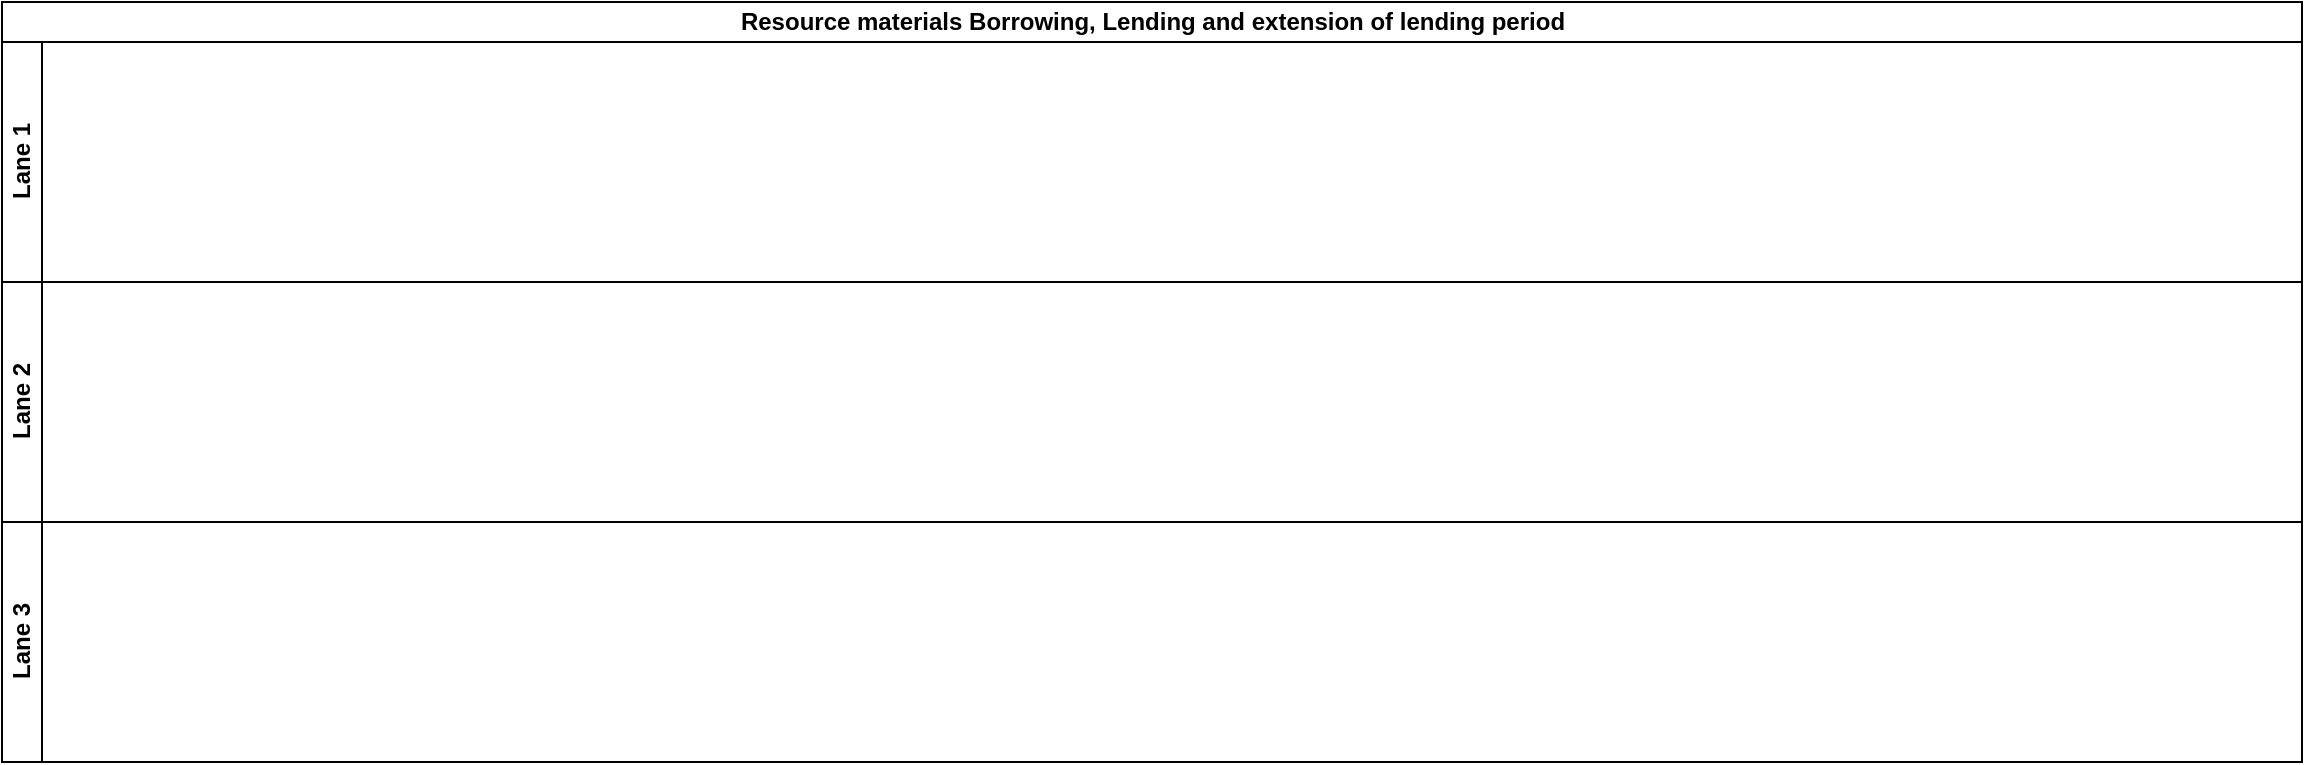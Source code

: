 <mxfile version="13.7.7" type="github">
  <diagram id="f9QSlEW5APFrY96Uyd0a" name="Page-1">
    <mxGraphModel dx="910" dy="487" grid="1" gridSize="10" guides="1" tooltips="1" connect="1" arrows="1" fold="1" page="1" pageScale="1" pageWidth="1169" pageHeight="827" math="0" shadow="0">
      <root>
        <mxCell id="0" />
        <mxCell id="1" parent="0" />
        <mxCell id="D-7HIj5U4nCGuaE3b1Ya-1" value="Resource materials Borrowing, Lending and extension of lending period" style="swimlane;html=1;childLayout=stackLayout;resizeParent=1;resizeParentMax=0;horizontal=1;startSize=20;horizontalStack=0;" vertex="1" parent="1">
          <mxGeometry x="10" y="10" width="1150" height="380" as="geometry" />
        </mxCell>
        <mxCell id="D-7HIj5U4nCGuaE3b1Ya-2" value="Lane 1" style="swimlane;html=1;startSize=20;horizontal=0;" vertex="1" parent="D-7HIj5U4nCGuaE3b1Ya-1">
          <mxGeometry y="20" width="1150" height="120" as="geometry" />
        </mxCell>
        <mxCell id="D-7HIj5U4nCGuaE3b1Ya-3" value="Lane 2" style="swimlane;html=1;startSize=20;horizontal=0;" vertex="1" parent="D-7HIj5U4nCGuaE3b1Ya-1">
          <mxGeometry y="140" width="1150" height="120" as="geometry" />
        </mxCell>
        <mxCell id="D-7HIj5U4nCGuaE3b1Ya-4" value="Lane 3" style="swimlane;html=1;startSize=20;horizontal=0;" vertex="1" parent="D-7HIj5U4nCGuaE3b1Ya-1">
          <mxGeometry y="260" width="1150" height="120" as="geometry" />
        </mxCell>
      </root>
    </mxGraphModel>
  </diagram>
</mxfile>
